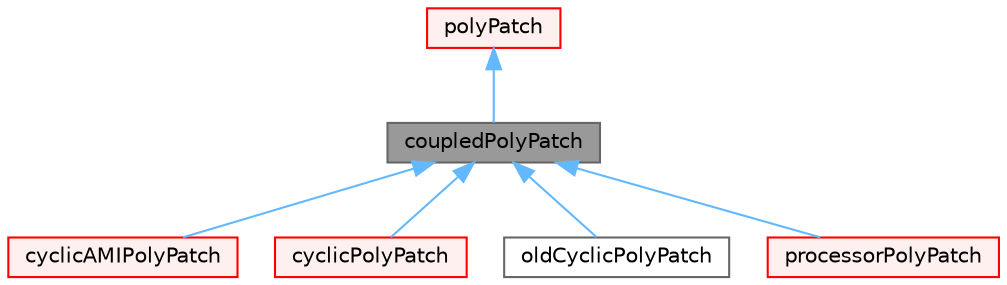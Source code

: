 digraph "coupledPolyPatch"
{
 // LATEX_PDF_SIZE
  bgcolor="transparent";
  edge [fontname=Helvetica,fontsize=10,labelfontname=Helvetica,labelfontsize=10];
  node [fontname=Helvetica,fontsize=10,shape=box,height=0.2,width=0.4];
  Node1 [id="Node000001",label="coupledPolyPatch",height=0.2,width=0.4,color="gray40", fillcolor="grey60", style="filled", fontcolor="black",tooltip="The coupledPolyPatch is an abstract base class for patches that couple regions of the computational d..."];
  Node2 -> Node1 [id="edge1_Node000001_Node000002",dir="back",color="steelblue1",style="solid",tooltip=" "];
  Node2 [id="Node000002",label="polyPatch",height=0.2,width=0.4,color="red", fillcolor="#FFF0F0", style="filled",URL="$classFoam_1_1polyPatch.html",tooltip="A patch is a list of labels that address the faces in the global face list."];
  Node1 -> Node7 [id="edge2_Node000001_Node000007",dir="back",color="steelblue1",style="solid",tooltip=" "];
  Node7 [id="Node000007",label="cyclicAMIPolyPatch",height=0.2,width=0.4,color="red", fillcolor="#FFF0F0", style="filled",URL="$classFoam_1_1cyclicAMIPolyPatch.html",tooltip="Cyclic patch for Arbitrary Mesh Interface (AMI)"];
  Node1 -> Node10 [id="edge3_Node000001_Node000010",dir="back",color="steelblue1",style="solid",tooltip=" "];
  Node10 [id="Node000010",label="cyclicPolyPatch",height=0.2,width=0.4,color="red", fillcolor="#FFF0F0", style="filled",URL="$classFoam_1_1cyclicPolyPatch.html",tooltip="Cyclic plane patch."];
  Node1 -> Node13 [id="edge4_Node000001_Node000013",dir="back",color="steelblue1",style="solid",tooltip=" "];
  Node13 [id="Node000013",label="oldCyclicPolyPatch",height=0.2,width=0.4,color="gray40", fillcolor="white", style="filled",URL="$classFoam_1_1oldCyclicPolyPatch.html",tooltip="'old' style cyclic polyPatch with all faces in single patch. Does ordering but cannot be used to run...."];
  Node1 -> Node14 [id="edge5_Node000001_Node000014",dir="back",color="steelblue1",style="solid",tooltip=" "];
  Node14 [id="Node000014",label="processorPolyPatch",height=0.2,width=0.4,color="red", fillcolor="#FFF0F0", style="filled",URL="$classFoam_1_1processorPolyPatch.html",tooltip="Neighbour processor patch."];
}
